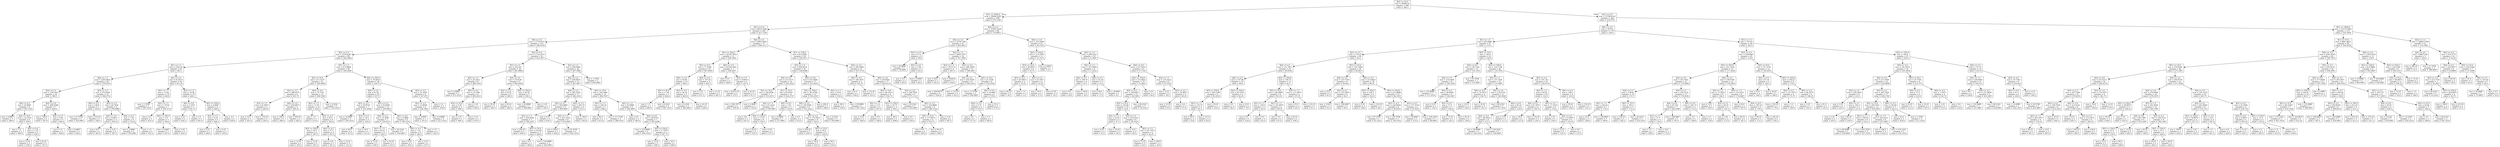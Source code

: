 digraph Tree {
node [shape=box] ;
0 [label="X[2] <= 55.0\nmse = 29008.25\nsamples = 590\nvalue = 294.5"] ;
1 [label="X[1] <= 5500.0\nmse = 30666.4395\nsamples = 296\nvalue = 370.1149"] ;
0 -> 1 [labeldistance=2.5, labelangle=45, headlabel="True"] ;
2 [label="X[1] <= 6.0\nmse = 8819.3266\nsamples = 228\nvalue = 427.7149"] ;
1 -> 2 ;
3 [label="X[0] <= 2.0\nmse = 3774.8723\nsamples = 151\nvalue = 386.6159"] ;
2 -> 3 ;
4 [label="X[2] <= 6.5\nmse = 3106.4261\nsamples = 99\nvalue = 362.0909"] ;
3 -> 4 ;
5 [label="X[1] <= 1.5\nmse = 2345.25\nsamples = 50\nvalue = 403.1"] ;
4 -> 5 ;
6 [label="X[2] <= 1.5\nmse = 1293.0622\nsamples = 30\nvalue = 370.9333"] ;
5 -> 6 ;
7 [label="X[3] <= 2.5\nmse = 1367.625\nsamples = 16\nvalue = 390.5"] ;
6 -> 7 ;
8 [label="X[4] <= 4.5\nmse = 20.6667\nsamples = 9\nvalue = 361.3333"] ;
7 -> 8 ;
9 [label="mse = 4.6667\nsamples = 3\nvalue = 366.0"] ;
8 -> 9 ;
10 [label="X[5] <= 55.0\nmse = 12.3333\nsamples = 6\nvalue = 359.0"] ;
8 -> 10 ;
11 [label="mse = 1.0\nsamples = 2\nvalue = 360.0"] ;
10 -> 11 ;
12 [label="X[4] <= 9.0\nmse = 17.25\nsamples = 4\nvalue = 358.5"] ;
10 -> 12 ;
13 [label="mse = 12.25\nsamples = 2\nvalue = 359.5"] ;
12 -> 13 ;
14 [label="mse = 20.25\nsamples = 2\nvalue = 357.5"] ;
12 -> 14 ;
15 [label="X[4] <= 2.0\nmse = 599.4286\nsamples = 7\nvalue = 428.0"] ;
7 -> 15 ;
16 [label="mse = 729.0\nsamples = 2\nvalue = 397.0"] ;
15 -> 16 ;
17 [label="X[4] <= 4.5\nmse = 9.44\nsamples = 5\nvalue = 440.4"] ;
15 -> 17 ;
18 [label="mse = 1.0\nsamples = 2\nvalue = 444.0"] ;
17 -> 18 ;
19 [label="mse = 0.6667\nsamples = 3\nvalue = 438.0"] ;
17 -> 19 ;
20 [label="X[3] <= 2.5\nmse = 270.2449\nsamples = 14\nvalue = 348.5714"] ;
6 -> 20 ;
21 [label="X[4] <= 4.5\nmse = 146.8\nsamples = 5\nvalue = 330.0"] ;
20 -> 21 ;
22 [label="mse = 57.5556\nsamples = 3\nvalue = 325.6667"] ;
21 -> 22 ;
23 [label="mse = 210.25\nsamples = 2\nvalue = 336.5"] ;
21 -> 23 ;
24 [label="X[2] <= 2.5\nmse = 40.7654\nsamples = 9\nvalue = 358.8889"] ;
20 -> 24 ;
25 [label="X[3] <= 4.5\nmse = 9.6875\nsamples = 4\nvalue = 365.25"] ;
24 -> 25 ;
26 [label="mse = 9.0\nsamples = 2\nvalue = 363.0"] ;
25 -> 26 ;
27 [label="mse = 0.25\nsamples = 2\nvalue = 367.5"] ;
25 -> 27 ;
28 [label="X[4] <= 4.5\nmse = 7.36\nsamples = 5\nvalue = 353.8"] ;
24 -> 28 ;
29 [label="mse = 2.8889\nsamples = 3\nvalue = 355.6667"] ;
28 -> 29 ;
30 [label="mse = 1.0\nsamples = 2\nvalue = 351.0"] ;
28 -> 30 ;
31 [label="X[2] <= 2.5\nmse = 43.4275\nsamples = 20\nvalue = 451.35"] ;
5 -> 31 ;
32 [label="X[2] <= 1.5\nmse = 15.44\nsamples = 10\nvalue = 456.6"] ;
31 -> 32 ;
33 [label="mse = 1.5556\nsamples = 3\nvalue = 461.3333"] ;
32 -> 33 ;
34 [label="X[3] <= 1.5\nmse = 7.6735\nsamples = 7\nvalue = 454.5714"] ;
32 -> 34 ;
35 [label="mse = 4.0\nsamples = 2\nvalue = 451.0"] ;
34 -> 35 ;
36 [label="X[5] <= 550.0\nmse = 2.0\nsamples = 5\nvalue = 456.0"] ;
34 -> 36 ;
37 [label="mse = 0.6667\nsamples = 3\nvalue = 457.0"] ;
36 -> 37 ;
38 [label="mse = 0.25\nsamples = 2\nvalue = 454.5"] ;
36 -> 38 ;
39 [label="X[3] <= 1.5\nmse = 16.29\nsamples = 10\nvalue = 446.1"] ;
31 -> 39 ;
40 [label="X[4] <= 9.0\nmse = 2.1875\nsamples = 4\nvalue = 441.75"] ;
39 -> 40 ;
41 [label="mse = 2.25\nsamples = 2\nvalue = 442.5"] ;
40 -> 41 ;
42 [label="mse = 1.0\nsamples = 2\nvalue = 441.0"] ;
40 -> 42 ;
43 [label="X[5] <= 550.0\nmse = 4.6667\nsamples = 6\nvalue = 449.0"] ;
39 -> 43 ;
44 [label="X[3] <= 2.5\nmse = 4.25\nsamples = 4\nvalue = 448.5"] ;
43 -> 44 ;
45 [label="mse = 0.25\nsamples = 2\nvalue = 446.5"] ;
44 -> 45 ;
46 [label="mse = 0.25\nsamples = 2\nvalue = 450.5"] ;
44 -> 46 ;
47 [label="mse = 4.0\nsamples = 2\nvalue = 450.0"] ;
43 -> 47 ;
48 [label="X[1] <= 1.5\nmse = 415.9808\nsamples = 49\nvalue = 320.2449"] ;
4 -> 48 ;
49 [label="X[5] <= 55.0\nmse = 211.5147\nsamples = 21\nvalue = 300.9048"] ;
48 -> 49 ;
50 [label="X[3] <= 2.5\nmse = 298.4375\nsamples = 8\nvalue = 291.75"] ;
49 -> 50 ;
51 [label="X[3] <= 1.5\nmse = 81.6875\nsamples = 4\nvalue = 298.25"] ;
50 -> 51 ;
52 [label="mse = 16.0\nsamples = 2\nvalue = 301.0"] ;
51 -> 52 ;
53 [label="mse = 132.25\nsamples = 2\nvalue = 295.5"] ;
51 -> 53 ;
54 [label="X[4] <= 2.0\nmse = 430.6875\nsamples = 4\nvalue = 285.25"] ;
50 -> 54 ;
55 [label="mse = 196.0\nsamples = 2\nvalue = 288.0"] ;
54 -> 55 ;
56 [label="mse = 650.25\nsamples = 2\nvalue = 282.5"] ;
54 -> 56 ;
57 [label="X[4] <= 9.0\nmse = 74.7101\nsamples = 13\nvalue = 306.5385"] ;
49 -> 57 ;
58 [label="X[3] <= 1.5\nmse = 71.56\nsamples = 10\nvalue = 304.2"] ;
57 -> 58 ;
59 [label="mse = 1.0\nsamples = 2\nvalue = 313.0"] ;
58 -> 59 ;
60 [label="X[3] <= 4.5\nmse = 65.0\nsamples = 8\nvalue = 302.0"] ;
58 -> 60 ;
61 [label="X[5] <= 550.0\nmse = 42.5\nsamples = 4\nvalue = 297.0"] ;
60 -> 61 ;
62 [label="mse = 12.25\nsamples = 2\nvalue = 302.5"] ;
61 -> 62 ;
63 [label="mse = 12.25\nsamples = 2\nvalue = 291.5"] ;
61 -> 63 ;
64 [label="X[4] <= 4.5\nmse = 37.5\nsamples = 4\nvalue = 307.0"] ;
60 -> 64 ;
65 [label="mse = 2.25\nsamples = 2\nvalue = 301.5"] ;
64 -> 65 ;
66 [label="mse = 12.25\nsamples = 2\nvalue = 312.5"] ;
64 -> 66 ;
67 [label="mse = 6.2222\nsamples = 3\nvalue = 314.3333"] ;
57 -> 67 ;
68 [label="X[5] <= 550.0\nmse = 78.4018\nsamples = 28\nvalue = 334.75"] ;
48 -> 68 ;
69 [label="X[4] <= 2.0\nmse = 61.95\nsamples = 20\nvalue = 337.5"] ;
68 -> 69 ;
70 [label="X[3] <= 2.5\nmse = 49.6735\nsamples = 7\nvalue = 333.4286"] ;
69 -> 70 ;
71 [label="mse = 14.8889\nsamples = 3\nvalue = 339.3333"] ;
70 -> 71 ;
72 [label="X[3] <= 4.5\nmse = 30.0\nsamples = 4\nvalue = 329.0"] ;
70 -> 72 ;
73 [label="mse = 36.0\nsamples = 2\nvalue = 327.0"] ;
72 -> 73 ;
74 [label="mse = 16.0\nsamples = 2\nvalue = 331.0"] ;
72 -> 74 ;
75 [label="X[3] <= 2.5\nmse = 54.8284\nsamples = 13\nvalue = 339.6923"] ;
69 -> 75 ;
76 [label="X[4] <= 4.5\nmse = 47.8367\nsamples = 7\nvalue = 334.8571"] ;
75 -> 76 ;
77 [label="X[3] <= 1.5\nmse = 62.25\nsamples = 4\nvalue = 336.5"] ;
76 -> 77 ;
78 [label="mse = 72.25\nsamples = 2\nvalue = 340.5"] ;
77 -> 78 ;
79 [label="mse = 20.25\nsamples = 2\nvalue = 332.5"] ;
77 -> 79 ;
80 [label="mse = 20.2222\nsamples = 3\nvalue = 332.6667"] ;
76 -> 80 ;
81 [label="X[4] <= 9.0\nmse = 3.8889\nsamples = 6\nvalue = 345.3333"] ;
75 -> 81 ;
82 [label="X[4] <= 4.5\nmse = 1.25\nsamples = 4\nvalue = 346.5"] ;
81 -> 82 ;
83 [label="mse = 0.25\nsamples = 2\nvalue = 345.5"] ;
82 -> 83 ;
84 [label="mse = 0.25\nsamples = 2\nvalue = 347.5"] ;
82 -> 84 ;
85 [label="mse = 1.0\nsamples = 2\nvalue = 343.0"] ;
81 -> 85 ;
86 [label="X[3] <= 4.5\nmse = 53.3594\nsamples = 8\nvalue = 327.875"] ;
68 -> 86 ;
87 [label="X[3] <= 2.5\nmse = 15.8056\nsamples = 6\nvalue = 324.1667"] ;
86 -> 87 ;
88 [label="mse = 4.6667\nsamples = 3\nvalue = 321.0"] ;
87 -> 88 ;
89 [label="mse = 6.8889\nsamples = 3\nvalue = 327.3333"] ;
87 -> 89 ;
90 [label="mse = 1.0\nsamples = 2\nvalue = 339.0"] ;
86 -> 90 ;
91 [label="X[2] <= 6.5\nmse = 1722.2515\nsamples = 52\nvalue = 433.3077"] ;
3 -> 91 ;
92 [label="X[1] <= 1.5\nmse = 234.321\nsamples = 18\nvalue = 481.8889"] ;
91 -> 92 ;
93 [label="X[2] <= 1.5\nmse = 26.2222\nsamples = 9\nvalue = 468.3333"] ;
92 -> 93 ;
94 [label="mse = 2.8889\nsamples = 3\nvalue = 473.3333"] ;
93 -> 94 ;
95 [label="X[4] <= 4.5\nmse = 19.1389\nsamples = 6\nvalue = 465.8333"] ;
93 -> 95 ;
96 [label="X[5] <= 55.0\nmse = 6.25\nsamples = 4\nvalue = 468.5"] ;
95 -> 96 ;
97 [label="mse = 2.25\nsamples = 2\nvalue = 466.5"] ;
96 -> 97 ;
98 [label="mse = 2.25\nsamples = 2\nvalue = 470.5"] ;
96 -> 98 ;
99 [label="mse = 2.25\nsamples = 2\nvalue = 460.5"] ;
95 -> 99 ;
100 [label="X[3] <= 2.0\nmse = 74.9136\nsamples = 9\nvalue = 495.4444"] ;
92 -> 100 ;
101 [label="X[2] <= 2.0\nmse = 54.25\nsamples = 4\nvalue = 489.5"] ;
100 -> 101 ;
102 [label="mse = 56.25\nsamples = 2\nvalue = 493.5"] ;
101 -> 102 ;
103 [label="mse = 20.25\nsamples = 2\nvalue = 485.5"] ;
101 -> 103 ;
104 [label="X[5] <= 550.0\nmse = 40.56\nsamples = 5\nvalue = 500.2"] ;
100 -> 104 ;
105 [label="mse = 34.8889\nsamples = 3\nvalue = 496.6667"] ;
104 -> 105 ;
106 [label="mse = 2.25\nsamples = 2\nvalue = 505.5"] ;
104 -> 106 ;
107 [label="X[1] <= 1.5\nmse = 599.0069\nsamples = 34\nvalue = 407.5882"] ;
91 -> 107 ;
108 [label="X[4] <= 4.5\nmse = 298.8054\nsamples = 31\nvalue = 401.9677"] ;
107 -> 108 ;
109 [label="X[4] <= 2.0\nmse = 382.5329\nsamples = 17\nvalue = 406.2353"] ;
108 -> 109 ;
110 [label="X[3] <= 4.5\nmse = 304.8889\nsamples = 9\nvalue = 400.6667"] ;
109 -> 110 ;
111 [label="X[3] <= 1.5\nmse = 259.9184\nsamples = 7\nvalue = 395.2857"] ;
110 -> 111 ;
112 [label="mse = 240.25\nsamples = 2\nvalue = 409.5"] ;
111 -> 112 ;
113 [label="X[5] <= 55.0\nmse = 154.64\nsamples = 5\nvalue = 389.6"] ;
111 -> 113 ;
114 [label="mse = 4.0\nsamples = 2\nvalue = 400.0"] ;
113 -> 114 ;
115 [label="mse = 134.8889\nsamples = 3\nvalue = 382.6667"] ;
113 -> 115 ;
116 [label="mse = 6.25\nsamples = 2\nvalue = 419.5"] ;
110 -> 116 ;
117 [label="X[3] <= 2.5\nmse = 395.75\nsamples = 8\nvalue = 412.5"] ;
109 -> 117 ;
118 [label="X[3] <= 1.5\nmse = 431.2222\nsamples = 6\nvalue = 415.6667"] ;
117 -> 118 ;
119 [label="mse = 584.0\nsamples = 3\nvalue = 406.0"] ;
118 -> 119 ;
120 [label="mse = 91.5556\nsamples = 3\nvalue = 425.3333"] ;
118 -> 120 ;
121 [label="mse = 169.0\nsamples = 2\nvalue = 403.0"] ;
117 -> 121 ;
122 [label="X[5] <= 55.0\nmse = 148.1684\nsamples = 14\nvalue = 396.7857"] ;
108 -> 122 ;
123 [label="X[3] <= 1.5\nmse = 180.16\nsamples = 5\nvalue = 404.2"] ;
122 -> 123 ;
124 [label="mse = 64.0\nsamples = 2\nvalue = 413.0"] ;
123 -> 124 ;
125 [label="mse = 171.5556\nsamples = 3\nvalue = 398.3333"] ;
123 -> 125 ;
126 [label="X[3] <= 1.5\nmse = 82.8889\nsamples = 9\nvalue = 392.6667"] ;
122 -> 126 ;
127 [label="mse = 9.0\nsamples = 2\nvalue = 383.0"] ;
126 -> 127 ;
128 [label="X[4] <= 9.0\nmse = 69.6735\nsamples = 7\nvalue = 395.4286"] ;
126 -> 128 ;
129 [label="mse = 122.8889\nsamples = 3\nvalue = 392.3333"] ;
128 -> 129 ;
130 [label="X[5] <= 550.0\nmse = 17.1875\nsamples = 4\nvalue = 397.75"] ;
128 -> 130 ;
131 [label="mse = 12.25\nsamples = 2\nvalue = 399.5"] ;
130 -> 131 ;
132 [label="mse = 16.0\nsamples = 2\nvalue = 396.0"] ;
130 -> 132 ;
133 [label="mse = 1.5556\nsamples = 3\nvalue = 465.6667"] ;
107 -> 133 ;
134 [label="X[4] <= 2.0\nmse = 8903.4093\nsamples = 77\nvalue = 508.3117"] ;
2 -> 134 ;
135 [label="X[1] <= 550.0\nmse = 22185.3923\nsamples = 21\nvalue = 428.1905"] ;
134 -> 135 ;
136 [label="X[2] <= 6.5\nmse = 77.2296\nsamples = 14\nvalue = 487.6429"] ;
135 -> 136 ;
137 [label="X[0] <= 2.0\nmse = 44.09\nsamples = 10\nvalue = 490.1"] ;
136 -> 137 ;
138 [label="X[5] <= 55.0\nmse = 17.04\nsamples = 5\nvalue = 494.4"] ;
137 -> 138 ;
139 [label="mse = 1.0\nsamples = 2\nvalue = 490.0"] ;
138 -> 139 ;
140 [label="mse = 6.2222\nsamples = 3\nvalue = 497.3333"] ;
138 -> 140 ;
141 [label="X[3] <= 4.0\nmse = 34.16\nsamples = 5\nvalue = 485.8"] ;
137 -> 141 ;
142 [label="mse = 4.2222\nsamples = 3\nvalue = 482.6667"] ;
141 -> 142 ;
143 [label="mse = 42.25\nsamples = 2\nvalue = 490.5"] ;
141 -> 143 ;
144 [label="X[0] <= 2.0\nmse = 107.25\nsamples = 4\nvalue = 481.5"] ;
136 -> 144 ;
145 [label="mse = 2.25\nsamples = 2\nvalue = 471.5"] ;
144 -> 145 ;
146 [label="mse = 12.25\nsamples = 2\nvalue = 491.5"] ;
144 -> 146 ;
147 [label="X[0] <= 2.0\nmse = 45194.2041\nsamples = 7\nvalue = 309.2857"] ;
135 -> 147 ;
148 [label="mse = 6.0\nsamples = 3\nvalue = 499.0"] ;
147 -> 148 ;
149 [label="X[3] <= 3.5\nmse = 31846.5\nsamples = 4\nvalue = 167.0"] ;
147 -> 149 ;
150 [label="mse = 41412.25\nsamples = 2\nvalue = 272.5"] ;
149 -> 150 ;
151 [label="mse = 20.25\nsamples = 2\nvalue = 61.5"] ;
149 -> 151 ;
152 [label="X[1] <= 550.0\nmse = 612.6582\nsamples = 56\nvalue = 538.3571"] ;
134 -> 152 ;
153 [label="X[3] <= 1.5\nmse = 406.8278\nsamples = 35\nvalue = 526.8286"] ;
152 -> 153 ;
154 [label="X[0] <= 2.0\nmse = 211.6173\nsamples = 18\nvalue = 520.2222"] ;
153 -> 154 ;
155 [label="X[1] <= 55.0\nmse = 342.9796\nsamples = 7\nvalue = 513.8571"] ;
154 -> 155 ;
156 [label="mse = 166.1875\nsamples = 4\nvalue = 500.25"] ;
155 -> 156 ;
157 [label="mse = 2.6667\nsamples = 3\nvalue = 532.0"] ;
155 -> 157 ;
158 [label="X[1] <= 55.0\nmse = 85.8347\nsamples = 11\nvalue = 524.2727"] ;
154 -> 158 ;
159 [label="X[2] <= 1.5\nmse = 61.2222\nsamples = 6\nvalue = 530.6667"] ;
158 -> 159 ;
160 [label="mse = 9.0\nsamples = 2\nvalue = 521.0"] ;
159 -> 160 ;
161 [label="X[5] <= 550.0\nmse = 17.25\nsamples = 4\nvalue = 535.5"] ;
159 -> 161 ;
162 [label="mse = 20.25\nsamples = 2\nvalue = 533.5"] ;
161 -> 162 ;
163 [label="mse = 6.25\nsamples = 2\nvalue = 537.5"] ;
161 -> 163 ;
164 [label="X[4] <= 9.0\nmse = 7.44\nsamples = 5\nvalue = 516.6"] ;
158 -> 164 ;
165 [label="mse = 6.8889\nsamples = 3\nvalue = 517.6667"] ;
164 -> 165 ;
166 [label="mse = 4.0\nsamples = 2\nvalue = 515.0"] ;
164 -> 166 ;
167 [label="X[4] <= 9.0\nmse = 518.3806\nsamples = 17\nvalue = 533.8235"] ;
153 -> 167 ;
168 [label="X[5] <= 550.0\nmse = 361.0764\nsamples = 12\nvalue = 525.4167"] ;
167 -> 168 ;
169 [label="X[0] <= 2.0\nmse = 185.9506\nsamples = 9\nvalue = 531.2222"] ;
168 -> 169 ;
170 [label="X[3] <= 4.5\nmse = 176.5833\nsamples = 6\nvalue = 525.5"] ;
169 -> 170 ;
171 [label="mse = 240.25\nsamples = 2\nvalue = 536.5"] ;
170 -> 171 ;
172 [label="X[5] <= 55.0\nmse = 54.0\nsamples = 4\nvalue = 520.0"] ;
170 -> 172 ;
173 [label="mse = 36.0\nsamples = 2\nvalue = 522.0"] ;
172 -> 173 ;
174 [label="mse = 64.0\nsamples = 2\nvalue = 518.0"] ;
172 -> 174 ;
175 [label="mse = 8.2222\nsamples = 3\nvalue = 542.6667"] ;
169 -> 175 ;
176 [label="mse = 482.0\nsamples = 3\nvalue = 508.0"] ;
168 -> 176 ;
177 [label="X[2] <= 1.5\nmse = 319.2\nsamples = 5\nvalue = 554.0"] ;
167 -> 177 ;
178 [label="mse = 49.0\nsamples = 2\nvalue = 534.0"] ;
177 -> 178 ;
179 [label="mse = 54.8889\nsamples = 3\nvalue = 567.3333"] ;
177 -> 179 ;
180 [label="X[4] <= 4.5\nmse = 365.0068\nsamples = 21\nvalue = 557.5714"] ;
152 -> 180 ;
181 [label="X[0] <= 2.0\nmse = 148.1875\nsamples = 4\nvalue = 532.75"] ;
180 -> 181 ;
182 [label="mse = 81.0\nsamples = 2\nvalue = 540.0"] ;
181 -> 182 ;
183 [label="mse = 110.25\nsamples = 2\nvalue = 525.5"] ;
181 -> 183 ;
184 [label="X[0] <= 2.0\nmse = 236.9481\nsamples = 17\nvalue = 563.4118"] ;
180 -> 184 ;
185 [label="X[4] <= 9.0\nmse = 84.1875\nsamples = 8\nvalue = 554.75"] ;
184 -> 185 ;
186 [label="X[2] <= 1.5\nmse = 13.5\nsamples = 4\nvalue = 547.0"] ;
185 -> 186 ;
187 [label="mse = 16.0\nsamples = 2\nvalue = 546.0"] ;
186 -> 187 ;
188 [label="mse = 9.0\nsamples = 2\nvalue = 548.0"] ;
186 -> 188 ;
189 [label="X[5] <= 550.0\nmse = 34.75\nsamples = 4\nvalue = 562.5"] ;
185 -> 189 ;
190 [label="mse = 36.0\nsamples = 2\nvalue = 566.0"] ;
189 -> 190 ;
191 [label="mse = 9.0\nsamples = 2\nvalue = 559.0"] ;
189 -> 191 ;
192 [label="X[3] <= 2.0\nmse = 246.7654\nsamples = 9\nvalue = 571.1111"] ;
184 -> 192 ;
193 [label="mse = 20.2222\nsamples = 3\nvalue = 552.6667"] ;
192 -> 193 ;
194 [label="X[2] <= 2.5\nmse = 104.8889\nsamples = 6\nvalue = 580.3333"] ;
192 -> 194 ;
195 [label="X[5] <= 55.0\nmse = 117.6875\nsamples = 4\nvalue = 576.75"] ;
194 -> 195 ;
196 [label="mse = 9.0\nsamples = 2\nvalue = 585.0"] ;
195 -> 196 ;
197 [label="mse = 90.25\nsamples = 2\nvalue = 568.5"] ;
195 -> 197 ;
198 [label="mse = 2.25\nsamples = 2\nvalue = 587.5"] ;
194 -> 198 ;
199 [label="X[0] <= 2.0\nmse = 55495.2204\nsamples = 68\nvalue = 176.9853"] ;
1 -> 199 ;
200 [label="X[4] <= 2.0\nmse = 52701.583\nsamples = 27\nvalue = 405.4815"] ;
199 -> 200 ;
201 [label="X[3] <= 2.5\nmse = 47.5\nsamples = 8\nvalue = 58.0"] ;
200 -> 201 ;
202 [label="mse = 30.8889\nsamples = 3\nvalue = 50.6667"] ;
201 -> 202 ;
203 [label="X[3] <= 4.5\nmse = 5.84\nsamples = 5\nvalue = 62.4"] ;
201 -> 203 ;
204 [label="mse = 4.0\nsamples = 2\nvalue = 60.0"] ;
203 -> 204 ;
205 [label="mse = 0.6667\nsamples = 3\nvalue = 64.0"] ;
203 -> 205 ;
206 [label="X[2] <= 1.5\nmse = 2626.3767\nsamples = 19\nvalue = 551.7895"] ;
200 -> 206 ;
207 [label="X[3] <= 1.5\nmse = 7014.75\nsamples = 4\nvalue = 497.5"] ;
206 -> 207 ;
208 [label="mse = 36.0\nsamples = 2\nvalue = 561.0"] ;
207 -> 208 ;
209 [label="mse = 5929.0\nsamples = 2\nvalue = 434.0"] ;
207 -> 209 ;
210 [label="X[3] <= 4.5\nmse = 460.5956\nsamples = 15\nvalue = 566.2667"] ;
206 -> 210 ;
211 [label="X[3] <= 2.0\nmse = 454.5556\nsamples = 6\nvalue = 546.3333"] ;
210 -> 211 ;
212 [label="mse = 200.6875\nsamples = 4\nvalue = 558.25"] ;
211 -> 212 ;
213 [label="mse = 110.25\nsamples = 2\nvalue = 522.5"] ;
211 -> 213 ;
214 [label="X[5] <= 55.0\nmse = 23.1358\nsamples = 9\nvalue = 579.5556"] ;
210 -> 214 ;
215 [label="mse = 17.5556\nsamples = 3\nvalue = 582.6667"] ;
214 -> 215 ;
216 [label="X[4] <= 9.0\nmse = 18.6667\nsamples = 6\nvalue = 578.0"] ;
214 -> 216 ;
217 [label="X[4] <= 4.5\nmse = 8.75\nsamples = 4\nvalue = 579.5"] ;
216 -> 217 ;
218 [label="mse = 4.0\nsamples = 2\nvalue = 577.0"] ;
217 -> 218 ;
219 [label="mse = 1.0\nsamples = 2\nvalue = 582.0"] ;
217 -> 219 ;
220 [label="mse = 25.0\nsamples = 2\nvalue = 575.0"] ;
216 -> 220 ;
221 [label="X[4] <= 2.0\nmse = 310.2499\nsamples = 41\nvalue = 26.5122"] ;
199 -> 221 ;
222 [label="X[5] <= 550.0\nmse = 114.1983\nsamples = 11\nvalue = 12.7273"] ;
221 -> 222 ;
223 [label="X[5] <= 55.0\nmse = 96.6875\nsamples = 8\nvalue = 16.75"] ;
222 -> 223 ;
224 [label="X[3] <= 4.5\nmse = 83.6875\nsamples = 4\nvalue = 10.25"] ;
223 -> 224 ;
225 [label="mse = 30.25\nsamples = 2\nvalue = 18.5"] ;
224 -> 225 ;
226 [label="mse = 1.0\nsamples = 2\nvalue = 2.0"] ;
224 -> 226 ;
227 [label="X[3] <= 2.5\nmse = 25.1875\nsamples = 4\nvalue = 23.25"] ;
223 -> 227 ;
228 [label="mse = 16.0\nsamples = 2\nvalue = 27.0"] ;
227 -> 228 ;
229 [label="mse = 6.25\nsamples = 2\nvalue = 19.5"] ;
227 -> 229 ;
230 [label="mse = 2.6667\nsamples = 3\nvalue = 2.0"] ;
222 -> 230 ;
231 [label="X[3] <= 1.5\nmse = 286.9122\nsamples = 30\nvalue = 31.5667"] ;
221 -> 231 ;
232 [label="X[2] <= 1.5\nmse = 107.9506\nsamples = 9\nvalue = 17.2222"] ;
231 -> 232 ;
233 [label="X[4] <= 4.5\nmse = 106.75\nsamples = 4\nvalue = 23.5"] ;
232 -> 233 ;
234 [label="mse = 9.0\nsamples = 2\nvalue = 29.0"] ;
233 -> 234 ;
235 [label="mse = 144.0\nsamples = 2\nvalue = 18.0"] ;
233 -> 235 ;
236 [label="X[4] <= 4.5\nmse = 52.16\nsamples = 5\nvalue = 12.2"] ;
232 -> 236 ;
237 [label="mse = 64.0\nsamples = 2\nvalue = 17.0"] ;
236 -> 237 ;
238 [label="mse = 18.6667\nsamples = 3\nvalue = 9.0"] ;
236 -> 238 ;
239 [label="X[4] <= 9.0\nmse = 237.6327\nsamples = 21\nvalue = 37.7143"] ;
231 -> 239 ;
240 [label="X[5] <= 550.0\nmse = 151.9822\nsamples = 15\nvalue = 31.4667"] ;
239 -> 240 ;
241 [label="X[4] <= 4.5\nmse = 146.0947\nsamples = 13\nvalue = 29.5385"] ;
240 -> 241 ;
242 [label="X[5] <= 55.0\nmse = 134.84\nsamples = 10\nvalue = 32.6"] ;
241 -> 242 ;
243 [label="X[2] <= 2.5\nmse = 22.25\nsamples = 4\nvalue = 37.5"] ;
242 -> 243 ;
244 [label="mse = 6.25\nsamples = 2\nvalue = 35.5"] ;
243 -> 244 ;
245 [label="mse = 30.25\nsamples = 2\nvalue = 39.5"] ;
243 -> 245 ;
246 [label="X[3] <= 2.5\nmse = 183.2222\nsamples = 6\nvalue = 29.3333"] ;
242 -> 246 ;
247 [label="mse = 0.25\nsamples = 2\nvalue = 39.5"] ;
246 -> 247 ;
248 [label="X[2] <= 2.5\nmse = 197.1875\nsamples = 4\nvalue = 24.25"] ;
246 -> 248 ;
249 [label="mse = 72.25\nsamples = 2\nvalue = 18.5"] ;
248 -> 249 ;
250 [label="mse = 256.0\nsamples = 2\nvalue = 30.0"] ;
248 -> 250 ;
251 [label="mse = 48.2222\nsamples = 3\nvalue = 19.3333"] ;
241 -> 251 ;
252 [label="mse = 9.0\nsamples = 2\nvalue = 44.0"] ;
240 -> 252 ;
253 [label="X[2] <= 1.5\nmse = 110.2222\nsamples = 6\nvalue = 53.3333"] ;
239 -> 253 ;
254 [label="mse = 6.25\nsamples = 2\nvalue = 39.5"] ;
253 -> 254 ;
255 [label="X[3] <= 2.5\nmse = 18.6875\nsamples = 4\nvalue = 60.25"] ;
253 -> 255 ;
256 [label="mse = 12.25\nsamples = 2\nvalue = 63.5"] ;
255 -> 256 ;
257 [label="mse = 4.0\nsamples = 2\nvalue = 57.0"] ;
255 -> 257 ;
258 [label="X[1] <= 6.0\nmse = 15786.6142\nsamples = 294\nvalue = 218.3707"] ;
0 -> 258 [labeldistance=2.5, labelangle=-45, headlabel="False"] ;
259 [label="X[0] <= 2.0\nmse = 2670.0\nsamples = 179\nvalue = 159.0"] ;
258 -> 259 ;
260 [label="X[1] <= 1.5\nmse = 630.6667\nsamples = 87\nvalue = 113.0"] ;
259 -> 260 ;
261 [label="X[3] <= 2.5\nmse = 176.25\nsamples = 46\nvalue = 92.5"] ;
260 -> 261 ;
262 [label="X[4] <= 4.5\nmse = 151.7851\nsamples = 22\nvalue = 90.8182"] ;
261 -> 262 ;
263 [label="X[4] <= 2.0\nmse = 147.96\nsamples = 10\nvalue = 88.8"] ;
262 -> 263 ;
264 [label="X[5] <= 550.0\nmse = 180.1389\nsamples = 6\nvalue = 91.8333"] ;
263 -> 264 ;
265 [label="X[3] <= 1.5\nmse = 134.75\nsamples = 4\nvalue = 85.5"] ;
264 -> 265 ;
266 [label="mse = 64.0\nsamples = 2\nvalue = 79.0"] ;
265 -> 266 ;
267 [label="mse = 121.0\nsamples = 2\nvalue = 92.0"] ;
265 -> 267 ;
268 [label="mse = 30.25\nsamples = 2\nvalue = 104.5"] ;
264 -> 268 ;
269 [label="X[5] <= 550.0\nmse = 65.1875\nsamples = 4\nvalue = 84.25"] ;
263 -> 269 ;
270 [label="mse = 4.0\nsamples = 2\nvalue = 92.0"] ;
269 -> 270 ;
271 [label="mse = 6.25\nsamples = 2\nvalue = 76.5"] ;
269 -> 271 ;
272 [label="X[5] <= 550.0\nmse = 148.75\nsamples = 12\nvalue = 92.5"] ;
262 -> 272 ;
273 [label="X[5] <= 55.0\nmse = 146.6094\nsamples = 8\nvalue = 95.125"] ;
272 -> 273 ;
274 [label="X[3] <= 1.5\nmse = 130.0\nsamples = 4\nvalue = 92.0"] ;
273 -> 274 ;
275 [label="mse = 9.0\nsamples = 2\nvalue = 103.0"] ;
274 -> 275 ;
276 [label="mse = 9.0\nsamples = 2\nvalue = 81.0"] ;
274 -> 276 ;
277 [label="X[3] <= 1.5\nmse = 143.6875\nsamples = 4\nvalue = 98.25"] ;
273 -> 277 ;
278 [label="mse = 4.0\nsamples = 2\nvalue = 87.0"] ;
277 -> 278 ;
279 [label="mse = 30.25\nsamples = 2\nvalue = 109.5"] ;
277 -> 279 ;
280 [label="X[3] <= 1.5\nmse = 111.6875\nsamples = 4\nvalue = 87.25"] ;
272 -> 280 ;
281 [label="mse = 25.0\nsamples = 2\nvalue = 93.0"] ;
280 -> 281 ;
282 [label="mse = 132.25\nsamples = 2\nvalue = 81.5"] ;
280 -> 282 ;
283 [label="X[5] <= 55.0\nmse = 193.7066\nsamples = 24\nvalue = 94.0417"] ;
261 -> 283 ;
284 [label="X[4] <= 2.0\nmse = 123.7344\nsamples = 8\nvalue = 89.625"] ;
283 -> 284 ;
285 [label="mse = 25.0\nsamples = 2\nvalue = 81.0"] ;
284 -> 285 ;
286 [label="X[3] <= 4.5\nmse = 123.5833\nsamples = 6\nvalue = 92.5"] ;
284 -> 286 ;
287 [label="mse = 134.0\nsamples = 3\nvalue = 91.0"] ;
286 -> 287 ;
288 [label="mse = 108.6667\nsamples = 3\nvalue = 94.0"] ;
286 -> 288 ;
289 [label="X[4] <= 2.0\nmse = 214.0625\nsamples = 16\nvalue = 96.25"] ;
283 -> 289 ;
290 [label="X[5] <= 550.0\nmse = 164.5\nsamples = 4\nvalue = 102.0"] ;
289 -> 290 ;
291 [label="mse = 6.25\nsamples = 2\nvalue = 109.5"] ;
290 -> 291 ;
292 [label="mse = 210.25\nsamples = 2\nvalue = 94.5"] ;
290 -> 292 ;
293 [label="X[5] <= 550.0\nmse = 215.8889\nsamples = 12\nvalue = 94.3333"] ;
289 -> 293 ;
294 [label="X[3] <= 4.5\nmse = 229.8056\nsamples = 6\nvalue = 90.8333"] ;
293 -> 294 ;
295 [label="mse = 97.5556\nsamples = 3\nvalue = 81.3333"] ;
294 -> 295 ;
296 [label="mse = 181.5556\nsamples = 3\nvalue = 100.3333"] ;
294 -> 296 ;
297 [label="X[3] <= 4.5\nmse = 177.4722\nsamples = 6\nvalue = 97.8333"] ;
293 -> 297 ;
298 [label="mse = 50.6667\nsamples = 3\nvalue = 107.0"] ;
297 -> 298 ;
299 [label="mse = 136.2222\nsamples = 3\nvalue = 88.6667"] ;
297 -> 299 ;
300 [label="X[5] <= 55.0\nmse = 140.0\nsamples = 41\nvalue = 136.0"] ;
260 -> 300 ;
301 [label="X[4] <= 9.0\nmse = 136.7222\nsamples = 12\nvalue = 141.3333"] ;
300 -> 301 ;
302 [label="X[4] <= 2.0\nmse = 110.2469\nsamples = 9\nvalue = 144.5556"] ;
301 -> 302 ;
303 [label="mse = 152.8889\nsamples = 3\nvalue = 137.3333"] ;
302 -> 303 ;
304 [label="X[3] <= 2.0\nmse = 49.8056\nsamples = 6\nvalue = 148.1667"] ;
302 -> 304 ;
305 [label="mse = 6.25\nsamples = 2\nvalue = 152.5"] ;
304 -> 305 ;
306 [label="X[3] <= 4.5\nmse = 57.5\nsamples = 4\nvalue = 146.0"] ;
304 -> 306 ;
307 [label="mse = 72.25\nsamples = 2\nvalue = 143.5"] ;
306 -> 307 ;
308 [label="mse = 30.25\nsamples = 2\nvalue = 148.5"] ;
306 -> 308 ;
309 [label="mse = 91.5556\nsamples = 3\nvalue = 131.6667"] ;
301 -> 309 ;
310 [label="X[5] <= 550.0\nmse = 124.7158\nsamples = 29\nvalue = 133.7931"] ;
300 -> 310 ;
311 [label="X[3] <= 1.5\nmse = 137.1556\nsamples = 15\nvalue = 131.6667"] ;
310 -> 311 ;
312 [label="X[4] <= 4.5\nmse = 76.1875\nsamples = 4\nvalue = 140.75"] ;
311 -> 312 ;
313 [label="mse = 121.0\nsamples = 2\nvalue = 140.0"] ;
312 -> 313 ;
314 [label="mse = 30.25\nsamples = 2\nvalue = 141.5"] ;
312 -> 314 ;
315 [label="X[4] <= 2.0\nmse = 118.4132\nsamples = 11\nvalue = 128.3636"] ;
311 -> 315 ;
316 [label="mse = 96.2222\nsamples = 3\nvalue = 137.3333"] ;
315 -> 316 ;
317 [label="X[4] <= 9.0\nmse = 85.25\nsamples = 8\nvalue = 125.0"] ;
315 -> 317 ;
318 [label="X[4] <= 4.5\nmse = 88.5833\nsamples = 6\nvalue = 127.5"] ;
317 -> 318 ;
319 [label="mse = 38.8889\nsamples = 3\nvalue = 124.3333"] ;
318 -> 319 ;
320 [label="mse = 118.2222\nsamples = 3\nvalue = 130.6667"] ;
318 -> 320 ;
321 [label="mse = 0.25\nsamples = 2\nvalue = 117.5"] ;
317 -> 321 ;
322 [label="X[3] <= 4.5\nmse = 101.352\nsamples = 14\nvalue = 136.0714"] ;
310 -> 322 ;
323 [label="X[3] <= 1.5\nmse = 54.65\nsamples = 10\nvalue = 132.5"] ;
322 -> 323 ;
324 [label="X[4] <= 4.5\nmse = 87.1875\nsamples = 4\nvalue = 128.75"] ;
323 -> 324 ;
325 [label="mse = 36.0\nsamples = 2\nvalue = 127.0"] ;
324 -> 325 ;
326 [label="mse = 132.25\nsamples = 2\nvalue = 130.5"] ;
324 -> 326 ;
327 [label="X[3] <= 2.5\nmse = 17.3333\nsamples = 6\nvalue = 135.0"] ;
323 -> 327 ;
328 [label="mse = 2.25\nsamples = 2\nvalue = 138.5"] ;
327 -> 328 ;
329 [label="X[4] <= 4.5\nmse = 15.6875\nsamples = 4\nvalue = 133.25"] ;
327 -> 329 ;
330 [label="mse = 12.25\nsamples = 2\nvalue = 135.5"] ;
329 -> 330 ;
331 [label="mse = 9.0\nsamples = 2\nvalue = 131.0"] ;
329 -> 331 ;
332 [label="X[4] <= 4.5\nmse = 106.5\nsamples = 4\nvalue = 145.0"] ;
322 -> 332 ;
333 [label="mse = 56.25\nsamples = 2\nvalue = 148.5"] ;
332 -> 333 ;
334 [label="mse = 132.25\nsamples = 2\nvalue = 141.5"] ;
332 -> 334 ;
335 [label="X[1] <= 1.5\nmse = 705.25\nsamples = 92\nvalue = 202.5"] ;
259 -> 335 ;
336 [label="X[3] <= 4.5\nmse = 168.6667\nsamples = 45\nvalue = 179.0"] ;
335 -> 336 ;
337 [label="X[5] <= 550.0\nmse = 161.1534\nsamples = 33\nvalue = 177.2424"] ;
336 -> 337 ;
338 [label="X[4] <= 4.5\nmse = 163.7052\nsamples = 21\nvalue = 175.9048"] ;
337 -> 338 ;
339 [label="X[4] <= 2.0\nmse = 158.61\nsamples = 10\nvalue = 172.7"] ;
338 -> 339 ;
340 [label="X[3] <= 1.5\nmse = 146.24\nsamples = 5\nvalue = 174.4"] ;
339 -> 340 ;
341 [label="mse = 25.0\nsamples = 2\nvalue = 166.0"] ;
340 -> 341 ;
342 [label="mse = 148.6667\nsamples = 3\nvalue = 180.0"] ;
340 -> 342 ;
343 [label="X[5] <= 55.0\nmse = 165.2\nsamples = 5\nvalue = 171.0"] ;
339 -> 343 ;
344 [label="mse = 156.25\nsamples = 2\nvalue = 182.5"] ;
343 -> 344 ;
345 [label="mse = 24.2222\nsamples = 3\nvalue = 163.3333"] ;
343 -> 345 ;
346 [label="X[3] <= 2.5\nmse = 150.5124\nsamples = 11\nvalue = 178.8182"] ;
338 -> 346 ;
347 [label="X[4] <= 9.0\nmse = 95.102\nsamples = 7\nvalue = 182.4286"] ;
346 -> 347 ;
348 [label="X[3] <= 1.5\nmse = 57.5\nsamples = 4\nvalue = 179.0"] ;
347 -> 348 ;
349 [label="mse = 1.0\nsamples = 2\nvalue = 186.0"] ;
348 -> 349 ;
350 [label="mse = 16.0\nsamples = 2\nvalue = 172.0"] ;
348 -> 350 ;
351 [label="mse = 108.6667\nsamples = 3\nvalue = 187.0"] ;
347 -> 351 ;
352 [label="X[4] <= 9.0\nmse = 184.75\nsamples = 4\nvalue = 172.5"] ;
346 -> 352 ;
353 [label="mse = 4.0\nsamples = 2\nvalue = 186.0"] ;
352 -> 353 ;
354 [label="mse = 1.0\nsamples = 2\nvalue = 159.0"] ;
352 -> 354 ;
355 [label="X[4] <= 4.5\nmse = 148.0764\nsamples = 12\nvalue = 179.5833"] ;
337 -> 355 ;
356 [label="X[3] <= 1.5\nmse = 73.5833\nsamples = 6\nvalue = 184.5"] ;
355 -> 356 ;
357 [label="mse = 2.25\nsamples = 2\nvalue = 190.5"] ;
356 -> 357 ;
358 [label="X[3] <= 2.5\nmse = 82.25\nsamples = 4\nvalue = 181.5"] ;
356 -> 358 ;
359 [label="mse = 2.25\nsamples = 2\nvalue = 175.5"] ;
358 -> 359 ;
360 [label="mse = 90.25\nsamples = 2\nvalue = 187.5"] ;
358 -> 360 ;
361 [label="X[3] <= 1.5\nmse = 174.2222\nsamples = 6\nvalue = 174.6667"] ;
355 -> 361 ;
362 [label="mse = 64.0\nsamples = 2\nvalue = 167.0"] ;
361 -> 362 ;
363 [label="X[4] <= 9.0\nmse = 185.25\nsamples = 4\nvalue = 178.5"] ;
361 -> 363 ;
364 [label="mse = 90.25\nsamples = 2\nvalue = 171.5"] ;
363 -> 364 ;
365 [label="mse = 182.25\nsamples = 2\nvalue = 185.5"] ;
363 -> 365 ;
366 [label="X[5] <= 55.0\nmse = 157.4722\nsamples = 12\nvalue = 183.8333"] ;
336 -> 366 ;
367 [label="X[4] <= 4.5\nmse = 67.25\nsamples = 4\nvalue = 192.5"] ;
366 -> 367 ;
368 [label="mse = 6.25\nsamples = 2\nvalue = 198.5"] ;
367 -> 368 ;
369 [label="mse = 56.25\nsamples = 2\nvalue = 186.5"] ;
367 -> 369 ;
370 [label="X[5] <= 550.0\nmse = 146.25\nsamples = 8\nvalue = 179.5"] ;
366 -> 370 ;
371 [label="X[4] <= 4.5\nmse = 137.1875\nsamples = 4\nvalue = 172.75"] ;
370 -> 371 ;
372 [label="mse = 182.25\nsamples = 2\nvalue = 179.5"] ;
371 -> 372 ;
373 [label="mse = 1.0\nsamples = 2\nvalue = 166.0"] ;
371 -> 373 ;
374 [label="X[4] <= 4.5\nmse = 64.1875\nsamples = 4\nvalue = 186.25"] ;
370 -> 374 ;
375 [label="mse = 2.25\nsamples = 2\nvalue = 181.5"] ;
374 -> 375 ;
376 [label="mse = 81.0\nsamples = 2\nvalue = 191.0"] ;
374 -> 376 ;
377 [label="X[5] <= 550.0\nmse = 184.0\nsamples = 47\nvalue = 225.0"] ;
335 -> 377 ;
378 [label="X[3] <= 4.5\nmse = 191.0552\nsamples = 31\nvalue = 221.9032"] ;
377 -> 378 ;
379 [label="X[4] <= 2.0\nmse = 211.6786\nsamples = 23\nvalue = 224.8696"] ;
378 -> 379 ;
380 [label="X[3] <= 1.5\nmse = 109.5833\nsamples = 6\nvalue = 215.5"] ;
379 -> 380 ;
381 [label="mse = 2.25\nsamples = 2\nvalue = 224.5"] ;
380 -> 381 ;
382 [label="X[3] <= 2.5\nmse = 102.5\nsamples = 4\nvalue = 211.0"] ;
380 -> 382 ;
383 [label="mse = 2.25\nsamples = 2\nvalue = 203.5"] ;
382 -> 383 ;
384 [label="mse = 90.25\nsamples = 2\nvalue = 218.5"] ;
382 -> 384 ;
385 [label="X[3] <= 2.5\nmse = 205.7924\nsamples = 17\nvalue = 228.1765"] ;
379 -> 385 ;
386 [label="X[5] <= 55.0\nmse = 190.7431\nsamples = 12\nvalue = 230.5833"] ;
385 -> 386 ;
387 [label="X[3] <= 1.5\nmse = 180.25\nsamples = 6\nvalue = 233.5"] ;
386 -> 387 ;
388 [label="mse = 80.8889\nsamples = 3\nvalue = 239.6667"] ;
387 -> 388 ;
389 [label="mse = 203.5556\nsamples = 3\nvalue = 227.3333"] ;
387 -> 389 ;
390 [label="X[3] <= 1.5\nmse = 184.2222\nsamples = 6\nvalue = 227.6667"] ;
386 -> 390 ;
391 [label="mse = 186.0\nsamples = 3\nvalue = 222.0"] ;
390 -> 391 ;
392 [label="mse = 118.2222\nsamples = 3\nvalue = 233.3333"] ;
390 -> 392 ;
393 [label="X[4] <= 4.5\nmse = 194.64\nsamples = 5\nvalue = 222.4"] ;
385 -> 393 ;
394 [label="mse = 25.0\nsamples = 2\nvalue = 239.0"] ;
393 -> 394 ;
395 [label="mse = 1.5556\nsamples = 3\nvalue = 211.3333"] ;
393 -> 395 ;
396 [label="X[5] <= 55.0\nmse = 33.7344\nsamples = 8\nvalue = 213.375"] ;
378 -> 396 ;
397 [label="X[4] <= 4.5\nmse = 37.5\nsamples = 4\nvalue = 210.0"] ;
396 -> 397 ;
398 [label="mse = 42.25\nsamples = 2\nvalue = 212.5"] ;
397 -> 398 ;
399 [label="mse = 20.25\nsamples = 2\nvalue = 207.5"] ;
397 -> 399 ;
400 [label="X[4] <= 4.5\nmse = 7.1875\nsamples = 4\nvalue = 216.75"] ;
396 -> 400 ;
401 [label="mse = 2.25\nsamples = 2\nvalue = 215.5"] ;
400 -> 401 ;
402 [label="mse = 9.0\nsamples = 2\nvalue = 218.0"] ;
400 -> 402 ;
403 [label="X[4] <= 4.5\nmse = 115.75\nsamples = 16\nvalue = 231.0"] ;
377 -> 403 ;
404 [label="X[3] <= 1.5\nmse = 146.9844\nsamples = 8\nvalue = 228.375"] ;
403 -> 404 ;
405 [label="mse = 9.0\nsamples = 2\nvalue = 238.0"] ;
404 -> 405 ;
406 [label="X[4] <= 2.0\nmse = 151.8056\nsamples = 6\nvalue = 225.1667"] ;
404 -> 406 ;
407 [label="mse = 122.8889\nsamples = 3\nvalue = 231.6667"] ;
406 -> 407 ;
408 [label="mse = 96.2222\nsamples = 3\nvalue = 218.6667"] ;
406 -> 408 ;
409 [label="X[3] <= 4.5\nmse = 70.7344\nsamples = 8\nvalue = 233.625"] ;
403 -> 409 ;
410 [label="X[4] <= 9.0\nmse = 41.0\nsamples = 6\nvalue = 230.0"] ;
409 -> 410 ;
411 [label="mse = 14.8889\nsamples = 3\nvalue = 234.3333"] ;
410 -> 411 ;
412 [label="mse = 29.5556\nsamples = 3\nvalue = 225.6667"] ;
410 -> 412 ;
413 [label="mse = 2.25\nsamples = 2\nvalue = 244.5"] ;
409 -> 413 ;
414 [label="X[1] <= 5500.0\nmse = 22176.3962\nsamples = 115\nvalue = 310.7826"] ;
258 -> 414 ;
415 [label="X[1] <= 55.0\nmse = 8681.4821\nsamples = 94\nvalue = 354.9149"] ;
414 -> 415 ;
416 [label="X[0] <= 2.0\nmse = 4381.4265\nsamples = 82\nvalue = 328.7073"] ;
415 -> 416 ;
417 [label="X[5] <= 55.0\nmse = 276.0556\nsamples = 48\nvalue = 275.1667"] ;
416 -> 417 ;
418 [label="X[4] <= 9.0\nmse = 210.5273\nsamples = 16\nvalue = 282.8125"] ;
417 -> 418 ;
419 [label="X[3] <= 2.5\nmse = 187.1389\nsamples = 12\nvalue = 279.8333"] ;
418 -> 419 ;
420 [label="X[4] <= 4.5\nmse = 190.5556\nsamples = 6\nvalue = 274.3333"] ;
419 -> 420 ;
421 [label="X[3] <= 1.5\nmse = 203.1875\nsamples = 4\nvalue = 279.25"] ;
420 -> 421 ;
422 [label="mse = 90.25\nsamples = 2\nvalue = 291.5"] ;
421 -> 422 ;
423 [label="mse = 16.0\nsamples = 2\nvalue = 267.0"] ;
421 -> 423 ;
424 [label="mse = 20.25\nsamples = 2\nvalue = 264.5"] ;
420 -> 424 ;
425 [label="X[4] <= 2.0\nmse = 123.2222\nsamples = 6\nvalue = 285.3333"] ;
419 -> 425 ;
426 [label="mse = 6.25\nsamples = 2\nvalue = 291.5"] ;
425 -> 426 ;
427 [label="X[3] <= 4.5\nmse = 153.1875\nsamples = 4\nvalue = 282.25"] ;
425 -> 427 ;
428 [label="mse = 156.25\nsamples = 2\nvalue = 280.5"] ;
427 -> 428 ;
429 [label="mse = 144.0\nsamples = 2\nvalue = 284.0"] ;
427 -> 429 ;
430 [label="X[3] <= 2.5\nmse = 174.1875\nsamples = 4\nvalue = 291.75"] ;
418 -> 430 ;
431 [label="mse = 36.0\nsamples = 2\nvalue = 304.0"] ;
430 -> 431 ;
432 [label="mse = 12.25\nsamples = 2\nvalue = 279.5"] ;
430 -> 432 ;
433 [label="X[3] <= 2.5\nmse = 264.9756\nsamples = 32\nvalue = 271.3438"] ;
417 -> 433 ;
434 [label="X[4] <= 2.0\nmse = 276.0586\nsamples = 16\nvalue = 276.9375"] ;
433 -> 434 ;
435 [label="X[5] <= 550.0\nmse = 58.6875\nsamples = 4\nvalue = 258.25"] ;
434 -> 435 ;
436 [label="mse = 30.25\nsamples = 2\nvalue = 264.5"] ;
435 -> 436 ;
437 [label="mse = 9.0\nsamples = 2\nvalue = 252.0"] ;
435 -> 437 ;
438 [label="X[3] <= 1.5\nmse = 193.3056\nsamples = 12\nvalue = 283.1667"] ;
434 -> 438 ;
439 [label="X[4] <= 9.0\nmse = 66.1389\nsamples = 6\nvalue = 274.1667"] ;
438 -> 439 ;
440 [label="X[5] <= 550.0\nmse = 41.0\nsamples = 4\nvalue = 270.0"] ;
439 -> 440 ;
441 [label="mse = 25.0\nsamples = 2\nvalue = 272.0"] ;
440 -> 441 ;
442 [label="mse = 49.0\nsamples = 2\nvalue = 268.0"] ;
440 -> 442 ;
443 [label="mse = 12.25\nsamples = 2\nvalue = 282.5"] ;
439 -> 443 ;
444 [label="X[4] <= 4.5\nmse = 158.4722\nsamples = 6\nvalue = 292.1667"] ;
438 -> 444 ;
445 [label="mse = 20.25\nsamples = 2\nvalue = 308.5"] ;
444 -> 445 ;
446 [label="X[5] <= 550.0\nmse = 27.5\nsamples = 4\nvalue = 284.0"] ;
444 -> 446 ;
447 [label="mse = 20.25\nsamples = 2\nvalue = 282.5"] ;
446 -> 447 ;
448 [label="mse = 30.25\nsamples = 2\nvalue = 285.5"] ;
446 -> 448 ;
449 [label="X[4] <= 4.5\nmse = 191.3125\nsamples = 16\nvalue = 265.75"] ;
433 -> 449 ;
450 [label="X[3] <= 4.5\nmse = 262.4844\nsamples = 8\nvalue = 272.375"] ;
449 -> 450 ;
451 [label="X[5] <= 550.0\nmse = 78.6875\nsamples = 4\nvalue = 257.75"] ;
450 -> 451 ;
452 [label="mse = 100.0\nsamples = 2\nvalue = 263.0"] ;
451 -> 452 ;
453 [label="mse = 2.25\nsamples = 2\nvalue = 252.5"] ;
451 -> 453 ;
454 [label="X[4] <= 2.0\nmse = 18.5\nsamples = 4\nvalue = 287.0"] ;
450 -> 454 ;
455 [label="mse = 1.0\nsamples = 2\nvalue = 291.0"] ;
454 -> 455 ;
456 [label="mse = 4.0\nsamples = 2\nvalue = 283.0"] ;
454 -> 456 ;
457 [label="X[3] <= 4.5\nmse = 32.3594\nsamples = 8\nvalue = 259.125"] ;
449 -> 457 ;
458 [label="X[4] <= 9.0\nmse = 9.6875\nsamples = 4\nvalue = 263.25"] ;
457 -> 458 ;
459 [label="mse = 12.25\nsamples = 2\nvalue = 261.5"] ;
458 -> 459 ;
460 [label="mse = 1.0\nsamples = 2\nvalue = 265.0"] ;
458 -> 460 ;
461 [label="X[5] <= 550.0\nmse = 21.0\nsamples = 4\nvalue = 255.0"] ;
457 -> 461 ;
462 [label="mse = 1.0\nsamples = 2\nvalue = 251.0"] ;
461 -> 462 ;
463 [label="mse = 9.0\nsamples = 2\nvalue = 259.0"] ;
461 -> 463 ;
464 [label="X[3] <= 2.5\nmse = 416.9135\nsamples = 34\nvalue = 404.2941"] ;
416 -> 464 ;
465 [label="X[4] <= 9.0\nmse = 377.9408\nsamples = 13\nvalue = 397.5385"] ;
464 -> 465 ;
466 [label="X[5] <= 550.0\nmse = 326.01\nsamples = 10\nvalue = 403.7"] ;
465 -> 466 ;
467 [label="X[5] <= 55.0\nmse = 261.8367\nsamples = 7\nvalue = 410.1429"] ;
466 -> 467 ;
468 [label="mse = 172.2222\nsamples = 3\nvalue = 407.3333"] ;
467 -> 468 ;
469 [label="mse = 318.6875\nsamples = 4\nvalue = 412.25"] ;
467 -> 469 ;
470 [label="mse = 152.8889\nsamples = 3\nvalue = 388.6667"] ;
466 -> 470 ;
471 [label="mse = 2.6667\nsamples = 3\nvalue = 377.0"] ;
465 -> 471 ;
472 [label="X[4] <= 4.5\nmse = 395.2971\nsamples = 21\nvalue = 408.4762"] ;
464 -> 472 ;
473 [label="X[3] <= 4.5\nmse = 436.45\nsamples = 10\nvalue = 398.5"] ;
472 -> 473 ;
474 [label="X[4] <= 2.0\nmse = 264.8056\nsamples = 6\nvalue = 389.8333"] ;
473 -> 474 ;
475 [label="mse = 258.6667\nsamples = 3\nvalue = 387.0"] ;
474 -> 475 ;
476 [label="mse = 254.8889\nsamples = 3\nvalue = 392.6667"] ;
474 -> 476 ;
477 [label="X[5] <= 550.0\nmse = 412.25\nsamples = 4\nvalue = 411.5"] ;
473 -> 477 ;
478 [label="mse = 552.25\nsamples = 2\nvalue = 411.5"] ;
477 -> 478 ;
479 [label="mse = 272.25\nsamples = 2\nvalue = 411.5"] ;
477 -> 479 ;
480 [label="X[3] <= 4.5\nmse = 185.157\nsamples = 11\nvalue = 417.5455"] ;
472 -> 480 ;
481 [label="X[4] <= 9.0\nmse = 38.25\nsamples = 6\nvalue = 428.5"] ;
480 -> 481 ;
482 [label="mse = 8.2222\nsamples = 3\nvalue = 432.6667"] ;
481 -> 482 ;
483 [label="mse = 33.5556\nsamples = 3\nvalue = 424.3333"] ;
481 -> 483 ;
484 [label="X[5] <= 55.0\nmse = 44.64\nsamples = 5\nvalue = 404.4"] ;
480 -> 484 ;
485 [label="mse = 4.0\nsamples = 2\nvalue = 409.0"] ;
484 -> 485 ;
486 [label="mse = 48.2222\nsamples = 3\nvalue = 401.3333"] ;
484 -> 486 ;
487 [label="X[0] <= 2.0\nmse = 1300.3333\nsamples = 12\nvalue = 534.0"] ;
415 -> 487 ;
488 [label="X[1] <= 550.0\nmse = 615.8889\nsamples = 6\nvalue = 503.6667"] ;
487 -> 488 ;
489 [label="mse = 10.8889\nsamples = 3\nvalue = 482.6667"] ;
488 -> 489 ;
490 [label="mse = 338.8889\nsamples = 3\nvalue = 524.6667"] ;
488 -> 490 ;
491 [label="X[5] <= 550.0\nmse = 144.5556\nsamples = 6\nvalue = 564.3333"] ;
487 -> 491 ;
492 [label="X[5] <= 55.0\nmse = 69.6875\nsamples = 4\nvalue = 558.25"] ;
491 -> 492 ;
493 [label="mse = 72.25\nsamples = 2\nvalue = 552.5"] ;
492 -> 493 ;
494 [label="mse = 1.0\nsamples = 2\nvalue = 564.0"] ;
492 -> 494 ;
495 [label="mse = 72.25\nsamples = 2\nvalue = 576.5"] ;
491 -> 495 ;
496 [label="X[3] <= 1.5\nmse = 34840.2766\nsamples = 21\nvalue = 113.2381"] ;
414 -> 496 ;
497 [label="X[4] <= 2.0\nmse = 68875.84\nsamples = 5\nvalue = 354.6"] ;
496 -> 497 ;
498 [label="mse = 306.25\nsamples = 2\nvalue = 33.5"] ;
497 -> 498 ;
499 [label="mse = 27.5556\nsamples = 3\nvalue = 568.6667"] ;
497 -> 499 ;
500 [label="X[3] <= 4.5\nmse = 310.2773\nsamples = 16\nvalue = 37.8125"] ;
496 -> 500 ;
501 [label="X[4] <= 4.5\nmse = 230.9877\nsamples = 9\nvalue = 45.8889"] ;
500 -> 501 ;
502 [label="X[3] <= 2.5\nmse = 212.7755\nsamples = 7\nvalue = 42.2857"] ;
501 -> 502 ;
503 [label="mse = 48.2222\nsamples = 3\nvalue = 52.3333"] ;
502 -> 503 ;
504 [label="X[5] <= 550.0\nmse = 203.6875\nsamples = 4\nvalue = 34.75"] ;
502 -> 504 ;
505 [label="mse = 196.0\nsamples = 2\nvalue = 34.0"] ;
504 -> 505 ;
506 [label="mse = 210.25\nsamples = 2\nvalue = 35.5"] ;
504 -> 506 ;
507 [label="mse = 90.25\nsamples = 2\nvalue = 58.5"] ;
501 -> 507 ;
508 [label="X[5] <= 55.0\nmse = 220.5306\nsamples = 7\nvalue = 27.4286"] ;
500 -> 508 ;
509 [label="mse = 81.0\nsamples = 2\nvalue = 45.0"] ;
508 -> 509 ;
510 [label="X[4] <= 4.5\nmse = 103.44\nsamples = 5\nvalue = 20.4"] ;
508 -> 510 ;
511 [label="mse = 16.8889\nsamples = 3\nvalue = 12.6667"] ;
510 -> 511 ;
512 [label="mse = 9.0\nsamples = 2\nvalue = 32.0"] ;
510 -> 512 ;
}